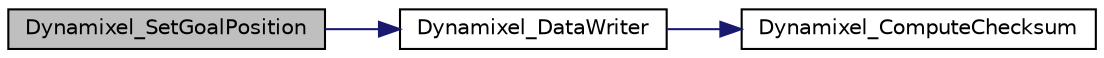 digraph "Dynamixel_SetGoalPosition"
{
  edge [fontname="Helvetica",fontsize="10",labelfontname="Helvetica",labelfontsize="10"];
  node [fontname="Helvetica",fontsize="10",shape=record];
  rankdir="LR";
  Node101 [label="Dynamixel_SetGoalPosition",height=0.2,width=0.4,color="black", fillcolor="grey75", style="filled", fontcolor="black"];
  Node101 -> Node102 [color="midnightblue",fontsize="10",style="solid",fontname="Helvetica"];
  Node102 [label="Dynamixel_DataWriter",height=0.2,width=0.4,color="black", fillcolor="white", style="filled",URL="$group___dynamixel_protocol_v1___public___functions___l_l___t_x___r_x.html#gaabac5f22c65d45c6e62aec697ac597bf",tooltip="Sends an array of data to a motor as per its configuration details. "];
  Node102 -> Node103 [color="midnightblue",fontsize="10",style="solid",fontname="Helvetica"];
  Node103 [label="Dynamixel_ComputeChecksum",height=0.2,width=0.4,color="black", fillcolor="white", style="filled",URL="$group___dynamixel_protocol_v1___private___functions___computation.html#ga3c6dca1a4013633e13288bd7f1191fe0",tooltip="Compute the checksum for data passes in, according to a modular checksum algorithm employed by the Dy..."];
}
